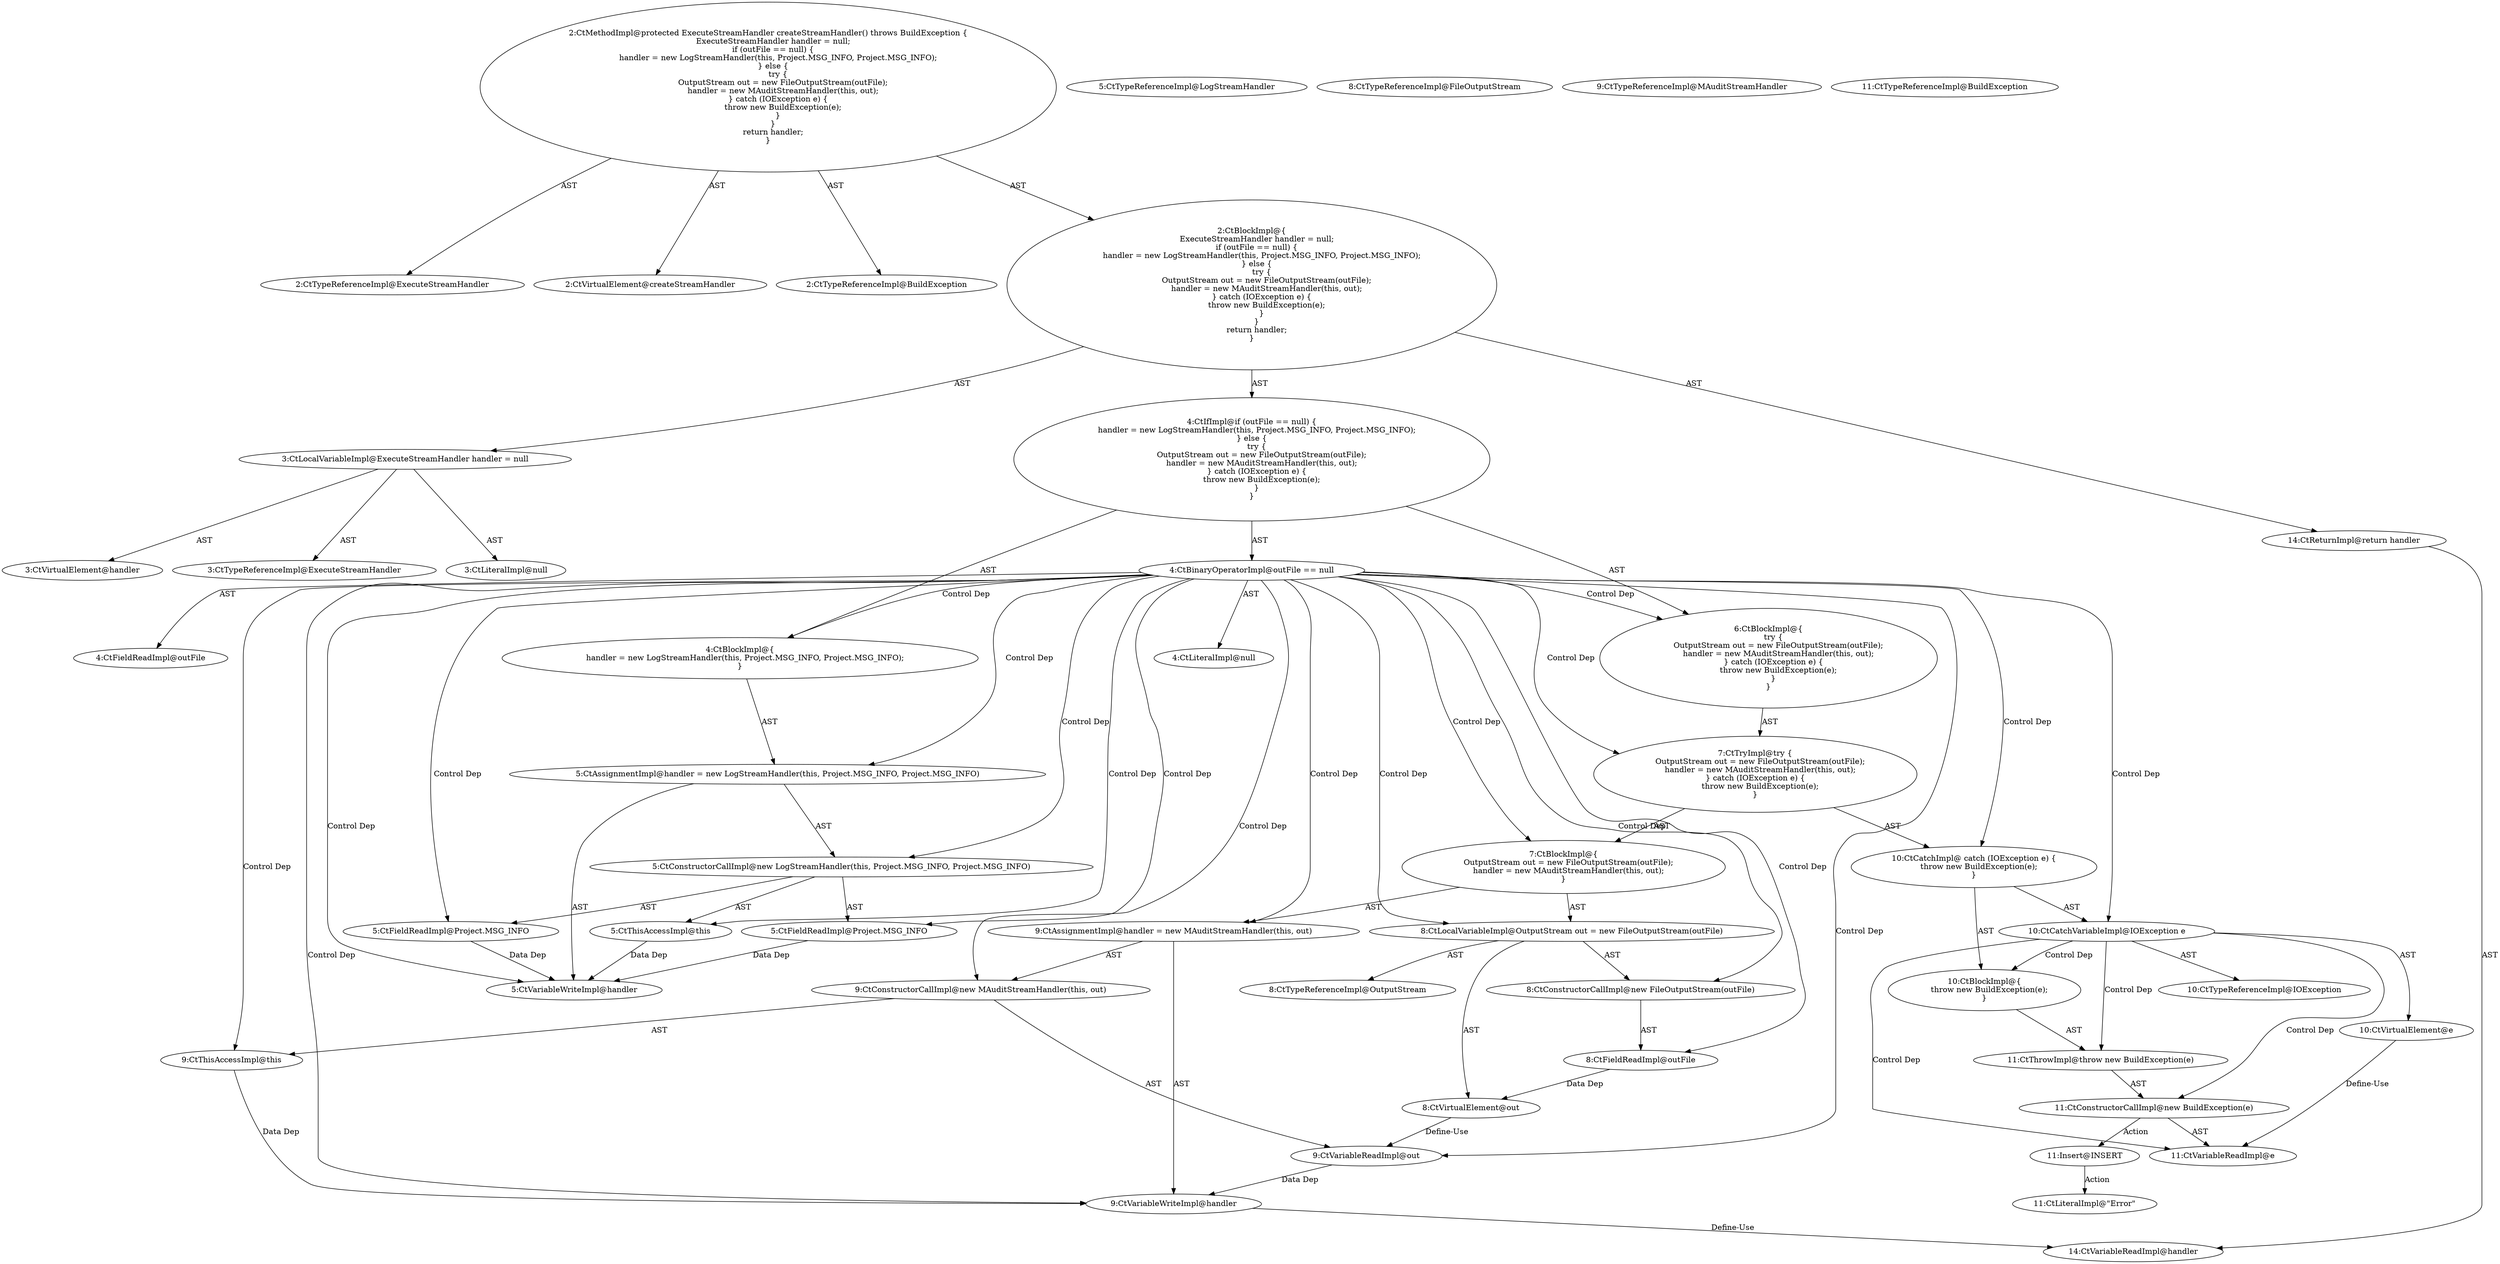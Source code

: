 digraph "createStreamHandler#?" {
0 [label="2:CtTypeReferenceImpl@ExecuteStreamHandler" shape=ellipse]
1 [label="2:CtVirtualElement@createStreamHandler" shape=ellipse]
2 [label="2:CtTypeReferenceImpl@BuildException" shape=ellipse]
3 [label="3:CtTypeReferenceImpl@ExecuteStreamHandler" shape=ellipse]
4 [label="3:CtLiteralImpl@null" shape=ellipse]
5 [label="3:CtVirtualElement@handler" shape=ellipse]
6 [label="3:CtLocalVariableImpl@ExecuteStreamHandler handler = null" shape=ellipse]
7 [label="4:CtFieldReadImpl@outFile" shape=ellipse]
8 [label="4:CtLiteralImpl@null" shape=ellipse]
9 [label="4:CtBinaryOperatorImpl@outFile == null" shape=ellipse]
10 [label="5:CtVariableWriteImpl@handler" shape=ellipse]
11 [label="5:CtTypeReferenceImpl@LogStreamHandler" shape=ellipse]
12 [label="5:CtThisAccessImpl@this" shape=ellipse]
13 [label="5:CtFieldReadImpl@Project.MSG_INFO" shape=ellipse]
14 [label="5:CtFieldReadImpl@Project.MSG_INFO" shape=ellipse]
15 [label="5:CtConstructorCallImpl@new LogStreamHandler(this, Project.MSG_INFO, Project.MSG_INFO)" shape=ellipse]
16 [label="5:CtAssignmentImpl@handler = new LogStreamHandler(this, Project.MSG_INFO, Project.MSG_INFO)" shape=ellipse]
17 [label="4:CtBlockImpl@\{
    handler = new LogStreamHandler(this, Project.MSG_INFO, Project.MSG_INFO);
\}" shape=ellipse]
18 [label="8:CtTypeReferenceImpl@OutputStream" shape=ellipse]
19 [label="8:CtTypeReferenceImpl@FileOutputStream" shape=ellipse]
20 [label="8:CtFieldReadImpl@outFile" shape=ellipse]
21 [label="8:CtConstructorCallImpl@new FileOutputStream(outFile)" shape=ellipse]
22 [label="8:CtVirtualElement@out" shape=ellipse]
23 [label="8:CtLocalVariableImpl@OutputStream out = new FileOutputStream(outFile)" shape=ellipse]
24 [label="9:CtVariableWriteImpl@handler" shape=ellipse]
25 [label="9:CtTypeReferenceImpl@MAuditStreamHandler" shape=ellipse]
26 [label="9:CtThisAccessImpl@this" shape=ellipse]
27 [label="9:CtVariableReadImpl@out" shape=ellipse]
28 [label="9:CtConstructorCallImpl@new MAuditStreamHandler(this, out)" shape=ellipse]
29 [label="9:CtAssignmentImpl@handler = new MAuditStreamHandler(this, out)" shape=ellipse]
30 [label="7:CtBlockImpl@\{
    OutputStream out = new FileOutputStream(outFile);
    handler = new MAuditStreamHandler(this, out);
\}" shape=ellipse]
31 [label="10:CtVirtualElement@e" shape=ellipse]
32 [label="10:CtTypeReferenceImpl@IOException" shape=ellipse]
33 [label="10:CtCatchVariableImpl@IOException e" shape=ellipse]
34 [label="11:CtTypeReferenceImpl@BuildException" shape=ellipse]
35 [label="11:CtVariableReadImpl@e" shape=ellipse]
36 [label="11:CtConstructorCallImpl@new BuildException(e)" shape=ellipse]
37 [label="11:CtThrowImpl@throw new BuildException(e)" shape=ellipse]
38 [label="10:CtBlockImpl@\{
    throw new BuildException(e);
\}" shape=ellipse]
39 [label="10:CtCatchImpl@ catch (IOException e) \{
    throw new BuildException(e);
\}" shape=ellipse]
40 [label="7:CtTryImpl@try \{
    OutputStream out = new FileOutputStream(outFile);
    handler = new MAuditStreamHandler(this, out);
\} catch (IOException e) \{
    throw new BuildException(e);
\}" shape=ellipse]
41 [label="6:CtBlockImpl@\{
    try \{
        OutputStream out = new FileOutputStream(outFile);
        handler = new MAuditStreamHandler(this, out);
    \} catch (IOException e) \{
        throw new BuildException(e);
    \}
\}" shape=ellipse]
42 [label="4:CtIfImpl@if (outFile == null) \{
    handler = new LogStreamHandler(this, Project.MSG_INFO, Project.MSG_INFO);
\} else \{
    try \{
        OutputStream out = new FileOutputStream(outFile);
        handler = new MAuditStreamHandler(this, out);
    \} catch (IOException e) \{
        throw new BuildException(e);
    \}
\}" shape=ellipse]
43 [label="14:CtVariableReadImpl@handler" shape=ellipse]
44 [label="14:CtReturnImpl@return handler" shape=ellipse]
45 [label="2:CtBlockImpl@\{
    ExecuteStreamHandler handler = null;
    if (outFile == null) \{
        handler = new LogStreamHandler(this, Project.MSG_INFO, Project.MSG_INFO);
    \} else \{
        try \{
            OutputStream out = new FileOutputStream(outFile);
            handler = new MAuditStreamHandler(this, out);
        \} catch (IOException e) \{
            throw new BuildException(e);
        \}
    \}
    return handler;
\}" shape=ellipse]
46 [label="2:CtMethodImpl@protected ExecuteStreamHandler createStreamHandler() throws BuildException \{
    ExecuteStreamHandler handler = null;
    if (outFile == null) \{
        handler = new LogStreamHandler(this, Project.MSG_INFO, Project.MSG_INFO);
    \} else \{
        try \{
            OutputStream out = new FileOutputStream(outFile);
            handler = new MAuditStreamHandler(this, out);
        \} catch (IOException e) \{
            throw new BuildException(e);
        \}
    \}
    return handler;
\}" shape=ellipse]
47 [label="11:Insert@INSERT" shape=ellipse]
48 [label="11:CtLiteralImpl@\"Error\"" shape=ellipse]
6 -> 5 [label="AST"];
6 -> 3 [label="AST"];
6 -> 4 [label="AST"];
9 -> 7 [label="AST"];
9 -> 8 [label="AST"];
9 -> 17 [label="Control Dep"];
9 -> 16 [label="Control Dep"];
9 -> 10 [label="Control Dep"];
9 -> 15 [label="Control Dep"];
9 -> 12 [label="Control Dep"];
9 -> 13 [label="Control Dep"];
9 -> 14 [label="Control Dep"];
9 -> 41 [label="Control Dep"];
9 -> 40 [label="Control Dep"];
9 -> 30 [label="Control Dep"];
9 -> 23 [label="Control Dep"];
9 -> 21 [label="Control Dep"];
9 -> 20 [label="Control Dep"];
9 -> 29 [label="Control Dep"];
9 -> 24 [label="Control Dep"];
9 -> 28 [label="Control Dep"];
9 -> 26 [label="Control Dep"];
9 -> 27 [label="Control Dep"];
9 -> 39 [label="Control Dep"];
9 -> 33 [label="Control Dep"];
12 -> 10 [label="Data Dep"];
13 -> 10 [label="Data Dep"];
14 -> 10 [label="Data Dep"];
15 -> 12 [label="AST"];
15 -> 13 [label="AST"];
15 -> 14 [label="AST"];
16 -> 10 [label="AST"];
16 -> 15 [label="AST"];
17 -> 16 [label="AST"];
20 -> 22 [label="Data Dep"];
21 -> 20 [label="AST"];
22 -> 27 [label="Define-Use"];
23 -> 22 [label="AST"];
23 -> 18 [label="AST"];
23 -> 21 [label="AST"];
24 -> 43 [label="Define-Use"];
26 -> 24 [label="Data Dep"];
27 -> 24 [label="Data Dep"];
28 -> 26 [label="AST"];
28 -> 27 [label="AST"];
29 -> 24 [label="AST"];
29 -> 28 [label="AST"];
30 -> 23 [label="AST"];
30 -> 29 [label="AST"];
31 -> 35 [label="Define-Use"];
33 -> 31 [label="AST"];
33 -> 32 [label="AST"];
33 -> 38 [label="Control Dep"];
33 -> 37 [label="Control Dep"];
33 -> 36 [label="Control Dep"];
33 -> 35 [label="Control Dep"];
36 -> 35 [label="AST"];
36 -> 47 [label="Action"];
37 -> 36 [label="AST"];
38 -> 37 [label="AST"];
39 -> 33 [label="AST"];
39 -> 38 [label="AST"];
40 -> 30 [label="AST"];
40 -> 39 [label="AST"];
41 -> 40 [label="AST"];
42 -> 9 [label="AST"];
42 -> 17 [label="AST"];
42 -> 41 [label="AST"];
44 -> 43 [label="AST"];
45 -> 6 [label="AST"];
45 -> 42 [label="AST"];
45 -> 44 [label="AST"];
46 -> 1 [label="AST"];
46 -> 0 [label="AST"];
46 -> 2 [label="AST"];
46 -> 45 [label="AST"];
47 -> 48 [label="Action"];
}
